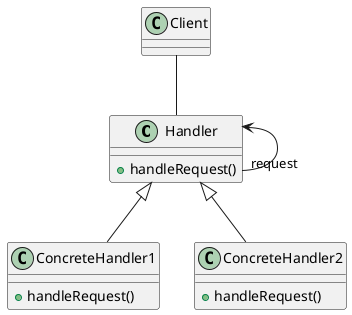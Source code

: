 @startuml

class Handler {
+ handleRequest()
}
class ConcreteHandler1 {
+ handleRequest()
}
class ConcreteHandler2 {
+ handleRequest()
}

Handler <|-- ConcreteHandler1
Handler <|-- ConcreteHandler2
Handler <-- "request" Handler
Client -- Handler

@enduml